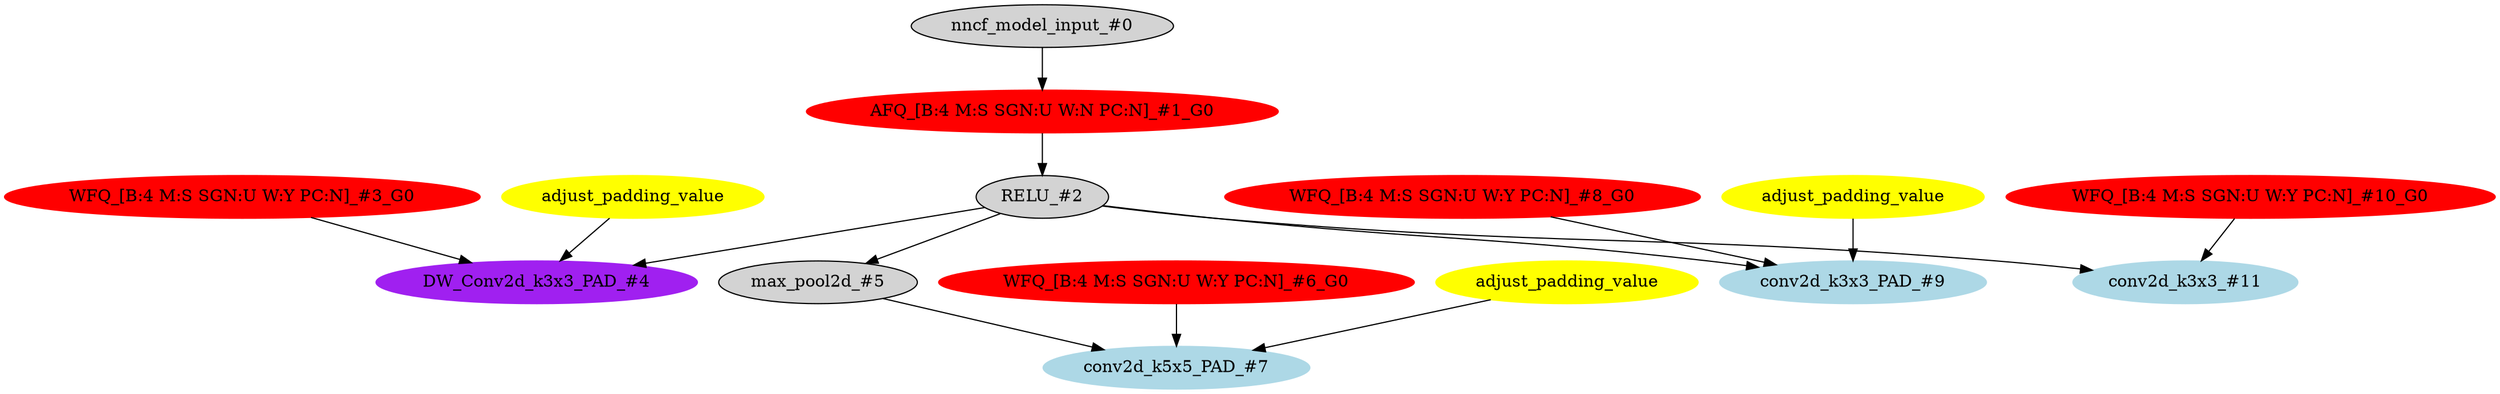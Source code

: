 strict digraph  {
"0 /nncf_model_input" [id=0, label="nncf_model_input_#0", scope="", style=filled, type=nncf_model_input];
"1 SymmetricQuantizer/symmetric_quantize" [color=red, id=1, label="AFQ_[B:4 M:S SGN:U W:N PC:N]_#1_G0", scope=SymmetricQuantizer, style=filled, type=symmetric_quantize];
"2 MultiBranchesModel/ReLU/RELU" [id=2, label="RELU_#2", scope="MultiBranchesModel/ReLU", style=filled, type=RELU];
"3 MultiBranchesModel/NNCFConv2d[conv_a]/ModuleDict[pre_ops]/UpdateWeight[1]/SymmetricQuantizer[op]/symmetric_quantize" [color=red, id=3, label="WFQ_[B:4 M:S SGN:U W:Y PC:N]_#3_G0", scope="MultiBranchesModel/NNCFConv2d[conv_a]/ModuleDict[pre_ops]/UpdateWeight[1]/SymmetricQuantizer[op]", style=filled, type=symmetric_quantize];
"4 MultiBranchesModel/NNCFConv2d[conv_a]/conv2d" [color=purple, id=4, label="DW_Conv2d_k3x3_PAD_#4", scope="MultiBranchesModel/NNCFConv2d[conv_a]", style=filled, type=conv2d];
"5 MultiBranchesModel/MaxPool2d[max_pool_b]/max_pool2d" [id=5, label="max_pool2d_#5", scope="MultiBranchesModel/MaxPool2d[max_pool_b]", style=filled, type=max_pool2d];
"6 MultiBranchesModel/NNCFConv2d[conv_b]/ModuleDict[pre_ops]/UpdateWeight[1]/SymmetricQuantizer[op]/symmetric_quantize" [color=red, id=6, label="WFQ_[B:4 M:S SGN:U W:Y PC:N]_#6_G0", scope="MultiBranchesModel/NNCFConv2d[conv_b]/ModuleDict[pre_ops]/UpdateWeight[1]/SymmetricQuantizer[op]", style=filled, type=symmetric_quantize];
"7 MultiBranchesModel/NNCFConv2d[conv_b]/conv2d" [color=lightblue, id=7, label="conv2d_k5x5_PAD_#7", scope="MultiBranchesModel/NNCFConv2d[conv_b]", style=filled, type=conv2d];
"8 MultiBranchesModel/NNCFConv2d[conv_c]/ModuleDict[pre_ops]/UpdateWeight[1]/SymmetricQuantizer[op]/symmetric_quantize" [color=red, id=8, label="WFQ_[B:4 M:S SGN:U W:Y PC:N]_#8_G0", scope="MultiBranchesModel/NNCFConv2d[conv_c]/ModuleDict[pre_ops]/UpdateWeight[1]/SymmetricQuantizer[op]", style=filled, type=symmetric_quantize];
"9 MultiBranchesModel/NNCFConv2d[conv_c]/conv2d" [color=lightblue, id=9, label="conv2d_k3x3_PAD_#9", scope="MultiBranchesModel/NNCFConv2d[conv_c]", style=filled, type=conv2d];
"10 MultiBranchesModel/NNCFConv2d[conv_d]/ModuleDict[pre_ops]/UpdateWeight[0]/SymmetricQuantizer[op]/symmetric_quantize" [color=red, id=10, label="WFQ_[B:4 M:S SGN:U W:Y PC:N]_#10_G0", scope="MultiBranchesModel/NNCFConv2d[conv_d]/ModuleDict[pre_ops]/UpdateWeight[0]/SymmetricQuantizer[op]", style=filled, type=symmetric_quantize];
"11 MultiBranchesModel/NNCFConv2d[conv_d]/conv2d" [color=lightblue, id=11, label="conv2d_k3x3_#11", scope="MultiBranchesModel/NNCFConv2d[conv_d]", style=filled, type=conv2d];
"4 MultiBranchesModel/NNCFConv2d[conv_a]/conv2d_apad" [color=yellow, label=adjust_padding_value, style=filled, type=""];
"7 MultiBranchesModel/NNCFConv2d[conv_b]/conv2d_apad" [color=yellow, label=adjust_padding_value, style=filled, type=""];
"9 MultiBranchesModel/NNCFConv2d[conv_c]/conv2d_apad" [color=yellow, label=adjust_padding_value, style=filled, type=""];
"0 /nncf_model_input" -> "1 SymmetricQuantizer/symmetric_quantize";
"1 SymmetricQuantizer/symmetric_quantize" -> "2 MultiBranchesModel/ReLU/RELU";
"2 MultiBranchesModel/ReLU/RELU" -> "4 MultiBranchesModel/NNCFConv2d[conv_a]/conv2d";
"2 MultiBranchesModel/ReLU/RELU" -> "5 MultiBranchesModel/MaxPool2d[max_pool_b]/max_pool2d";
"2 MultiBranchesModel/ReLU/RELU" -> "9 MultiBranchesModel/NNCFConv2d[conv_c]/conv2d";
"2 MultiBranchesModel/ReLU/RELU" -> "11 MultiBranchesModel/NNCFConv2d[conv_d]/conv2d";
"3 MultiBranchesModel/NNCFConv2d[conv_a]/ModuleDict[pre_ops]/UpdateWeight[1]/SymmetricQuantizer[op]/symmetric_quantize" -> "4 MultiBranchesModel/NNCFConv2d[conv_a]/conv2d";
"5 MultiBranchesModel/MaxPool2d[max_pool_b]/max_pool2d" -> "7 MultiBranchesModel/NNCFConv2d[conv_b]/conv2d";
"6 MultiBranchesModel/NNCFConv2d[conv_b]/ModuleDict[pre_ops]/UpdateWeight[1]/SymmetricQuantizer[op]/symmetric_quantize" -> "7 MultiBranchesModel/NNCFConv2d[conv_b]/conv2d";
"8 MultiBranchesModel/NNCFConv2d[conv_c]/ModuleDict[pre_ops]/UpdateWeight[1]/SymmetricQuantizer[op]/symmetric_quantize" -> "9 MultiBranchesModel/NNCFConv2d[conv_c]/conv2d";
"10 MultiBranchesModel/NNCFConv2d[conv_d]/ModuleDict[pre_ops]/UpdateWeight[0]/SymmetricQuantizer[op]/symmetric_quantize" -> "11 MultiBranchesModel/NNCFConv2d[conv_d]/conv2d";
"4 MultiBranchesModel/NNCFConv2d[conv_a]/conv2d_apad" -> "4 MultiBranchesModel/NNCFConv2d[conv_a]/conv2d";
"7 MultiBranchesModel/NNCFConv2d[conv_b]/conv2d_apad" -> "7 MultiBranchesModel/NNCFConv2d[conv_b]/conv2d";
"9 MultiBranchesModel/NNCFConv2d[conv_c]/conv2d_apad" -> "9 MultiBranchesModel/NNCFConv2d[conv_c]/conv2d";
}

